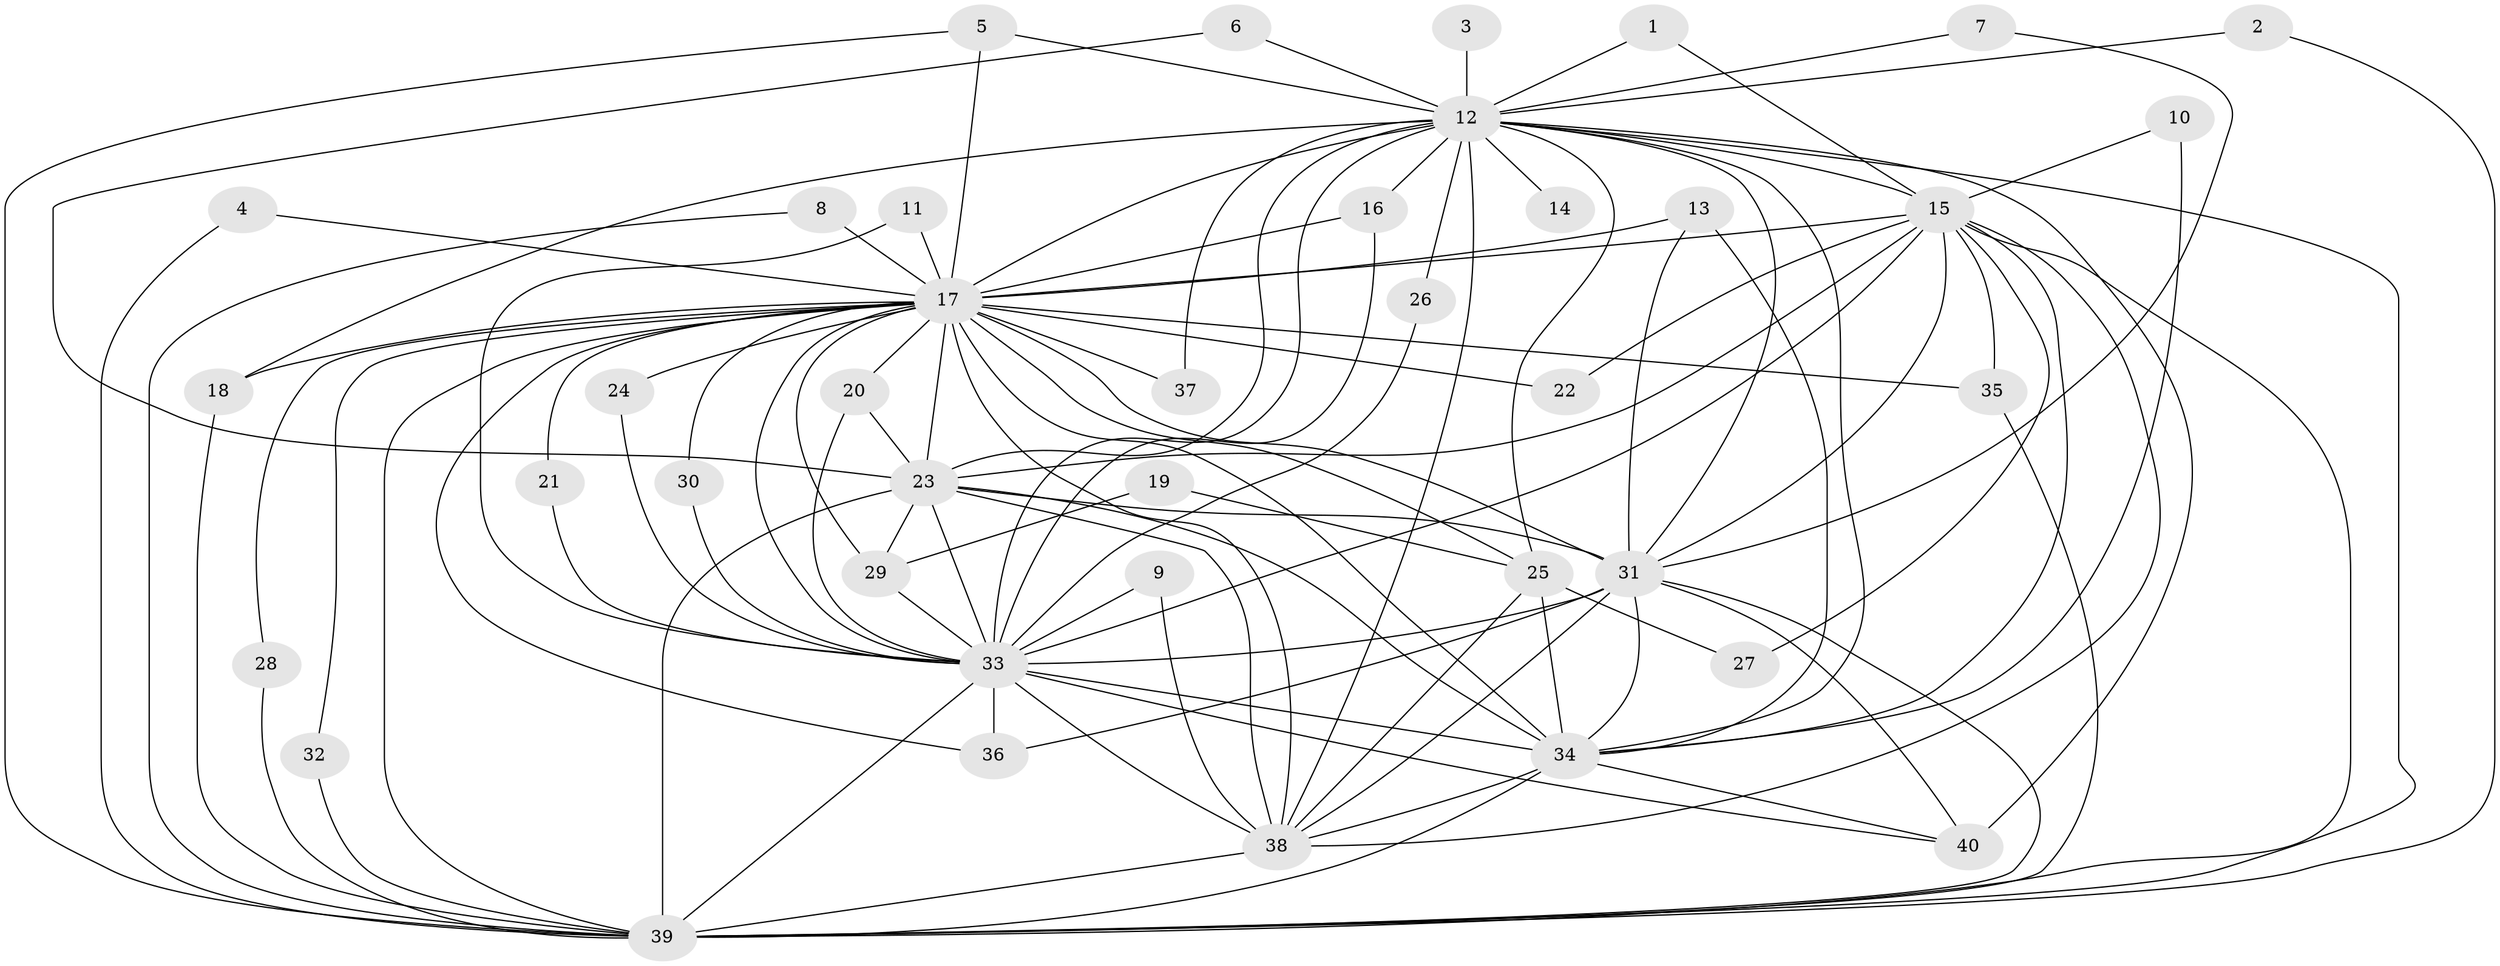 // original degree distribution, {14: 0.0125, 29: 0.0125, 11: 0.025, 16: 0.0125, 17: 0.0125, 21: 0.0125, 23: 0.0125, 15: 0.0125, 19: 0.0125, 27: 0.0125, 3: 0.175, 2: 0.6, 5: 0.0125, 4: 0.075}
// Generated by graph-tools (version 1.1) at 2025/49/03/09/25 03:49:43]
// undirected, 40 vertices, 108 edges
graph export_dot {
graph [start="1"]
  node [color=gray90,style=filled];
  1;
  2;
  3;
  4;
  5;
  6;
  7;
  8;
  9;
  10;
  11;
  12;
  13;
  14;
  15;
  16;
  17;
  18;
  19;
  20;
  21;
  22;
  23;
  24;
  25;
  26;
  27;
  28;
  29;
  30;
  31;
  32;
  33;
  34;
  35;
  36;
  37;
  38;
  39;
  40;
  1 -- 12 [weight=1.0];
  1 -- 15 [weight=1.0];
  2 -- 12 [weight=1.0];
  2 -- 39 [weight=1.0];
  3 -- 12 [weight=1.0];
  4 -- 17 [weight=1.0];
  4 -- 39 [weight=1.0];
  5 -- 12 [weight=1.0];
  5 -- 17 [weight=1.0];
  5 -- 39 [weight=1.0];
  6 -- 12 [weight=1.0];
  6 -- 23 [weight=1.0];
  7 -- 12 [weight=1.0];
  7 -- 31 [weight=1.0];
  8 -- 17 [weight=2.0];
  8 -- 39 [weight=1.0];
  9 -- 33 [weight=1.0];
  9 -- 38 [weight=1.0];
  10 -- 15 [weight=1.0];
  10 -- 34 [weight=1.0];
  11 -- 17 [weight=1.0];
  11 -- 33 [weight=1.0];
  12 -- 14 [weight=1.0];
  12 -- 15 [weight=1.0];
  12 -- 16 [weight=1.0];
  12 -- 17 [weight=3.0];
  12 -- 18 [weight=1.0];
  12 -- 23 [weight=2.0];
  12 -- 25 [weight=1.0];
  12 -- 26 [weight=1.0];
  12 -- 31 [weight=1.0];
  12 -- 33 [weight=1.0];
  12 -- 34 [weight=1.0];
  12 -- 37 [weight=1.0];
  12 -- 38 [weight=1.0];
  12 -- 39 [weight=1.0];
  12 -- 40 [weight=2.0];
  13 -- 17 [weight=2.0];
  13 -- 31 [weight=1.0];
  13 -- 34 [weight=1.0];
  15 -- 17 [weight=3.0];
  15 -- 22 [weight=1.0];
  15 -- 23 [weight=1.0];
  15 -- 27 [weight=1.0];
  15 -- 31 [weight=1.0];
  15 -- 33 [weight=2.0];
  15 -- 34 [weight=1.0];
  15 -- 35 [weight=1.0];
  15 -- 38 [weight=1.0];
  15 -- 39 [weight=1.0];
  16 -- 17 [weight=1.0];
  16 -- 33 [weight=1.0];
  17 -- 18 [weight=1.0];
  17 -- 20 [weight=1.0];
  17 -- 21 [weight=1.0];
  17 -- 22 [weight=1.0];
  17 -- 23 [weight=4.0];
  17 -- 24 [weight=2.0];
  17 -- 25 [weight=1.0];
  17 -- 28 [weight=1.0];
  17 -- 29 [weight=1.0];
  17 -- 30 [weight=1.0];
  17 -- 31 [weight=3.0];
  17 -- 32 [weight=1.0];
  17 -- 33 [weight=2.0];
  17 -- 34 [weight=3.0];
  17 -- 35 [weight=1.0];
  17 -- 36 [weight=1.0];
  17 -- 37 [weight=2.0];
  17 -- 38 [weight=2.0];
  17 -- 39 [weight=3.0];
  18 -- 39 [weight=1.0];
  19 -- 25 [weight=1.0];
  19 -- 29 [weight=1.0];
  20 -- 23 [weight=1.0];
  20 -- 33 [weight=2.0];
  21 -- 33 [weight=1.0];
  23 -- 29 [weight=1.0];
  23 -- 31 [weight=2.0];
  23 -- 33 [weight=1.0];
  23 -- 34 [weight=1.0];
  23 -- 38 [weight=2.0];
  23 -- 39 [weight=1.0];
  24 -- 33 [weight=1.0];
  25 -- 27 [weight=1.0];
  25 -- 34 [weight=2.0];
  25 -- 38 [weight=1.0];
  26 -- 33 [weight=1.0];
  28 -- 39 [weight=1.0];
  29 -- 33 [weight=2.0];
  30 -- 33 [weight=1.0];
  31 -- 33 [weight=2.0];
  31 -- 34 [weight=1.0];
  31 -- 36 [weight=1.0];
  31 -- 38 [weight=1.0];
  31 -- 39 [weight=1.0];
  31 -- 40 [weight=1.0];
  32 -- 39 [weight=1.0];
  33 -- 34 [weight=3.0];
  33 -- 36 [weight=1.0];
  33 -- 38 [weight=2.0];
  33 -- 39 [weight=2.0];
  33 -- 40 [weight=1.0];
  34 -- 38 [weight=1.0];
  34 -- 39 [weight=1.0];
  34 -- 40 [weight=1.0];
  35 -- 39 [weight=1.0];
  38 -- 39 [weight=1.0];
}
